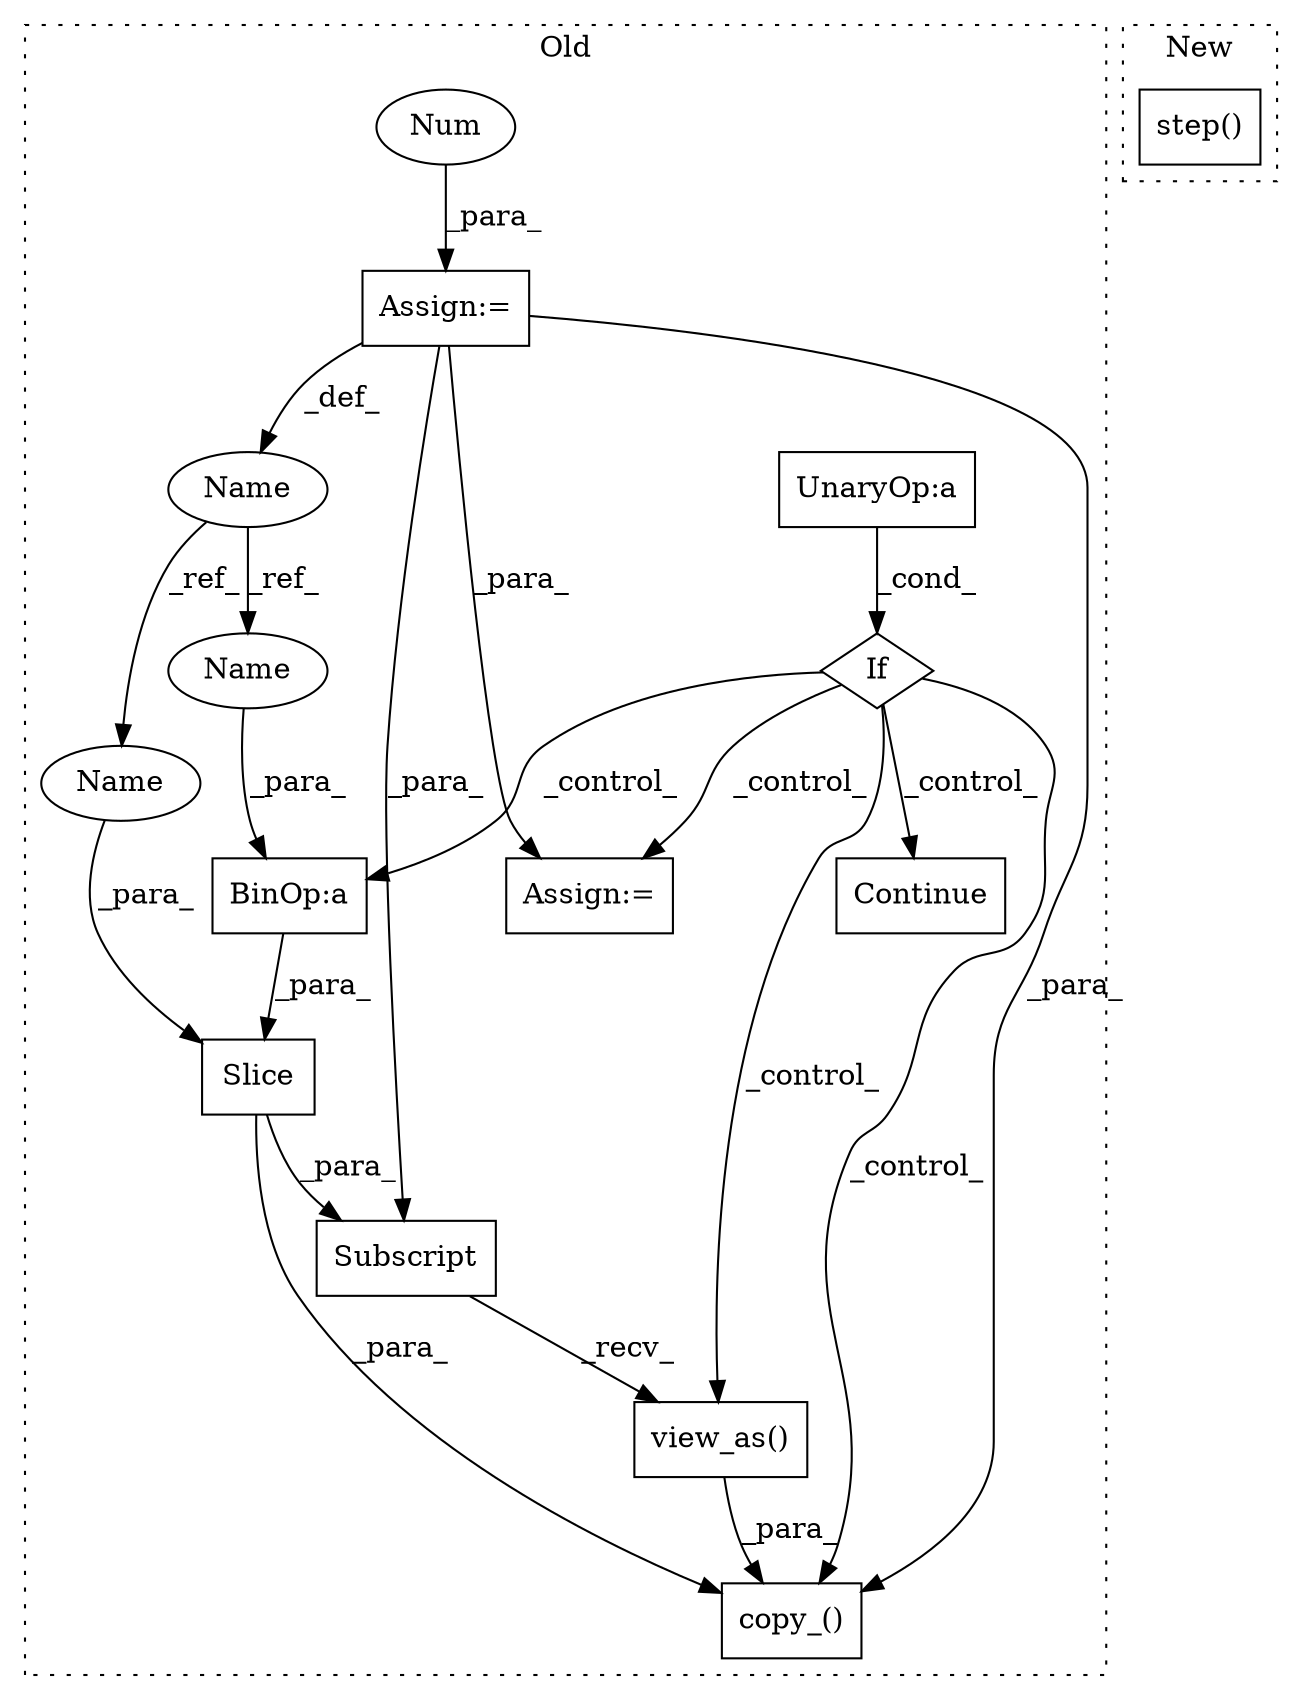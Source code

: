 digraph G {
subgraph cluster0 {
1 [label="Slice" a="80" s="6762" l="19" shape="box"];
3 [label="BinOp:a" a="82" s="6775" l="1" shape="box"];
4 [label="Assign:=" a="68" s="6818" l="4" shape="box"];
5 [label="Subscript" a="63" s="6740,0" l="42,0" shape="box"];
6 [label="Continue" a="43" s="6671" l="8" shape="box"];
7 [label="If" a="96" s="6631" l="3" shape="diamond"];
8 [label="UnaryOp:a" a="61" s="6634" l="19" shape="box"];
9 [label="Name" a="87" s="6578" l="6" shape="ellipse"];
10 [label="view_as()" a="75" s="6740,6797" l="51,1" shape="box"];
11 [label="Assign:=" a="68" s="6584" l="3" shape="box"];
12 [label="Num" a="76" s="6587" l="1" shape="ellipse"];
13 [label="copy_()" a="75" s="6727,6798" l="13,1" shape="box"];
14 [label="Name" a="87" s="6769" l="6" shape="ellipse"];
15 [label="Name" a="87" s="6762" l="6" shape="ellipse"];
label = "Old";
style="dotted";
}
subgraph cluster1 {
2 [label="step()" a="75" s="6904,6939" l="28,1" shape="box"];
label = "New";
style="dotted";
}
1 -> 13 [label="_para_"];
1 -> 5 [label="_para_"];
3 -> 1 [label="_para_"];
5 -> 10 [label="_recv_"];
7 -> 13 [label="_control_"];
7 -> 4 [label="_control_"];
7 -> 3 [label="_control_"];
7 -> 6 [label="_control_"];
7 -> 10 [label="_control_"];
8 -> 7 [label="_cond_"];
9 -> 15 [label="_ref_"];
9 -> 14 [label="_ref_"];
10 -> 13 [label="_para_"];
11 -> 4 [label="_para_"];
11 -> 5 [label="_para_"];
11 -> 13 [label="_para_"];
11 -> 9 [label="_def_"];
12 -> 11 [label="_para_"];
14 -> 3 [label="_para_"];
15 -> 1 [label="_para_"];
}